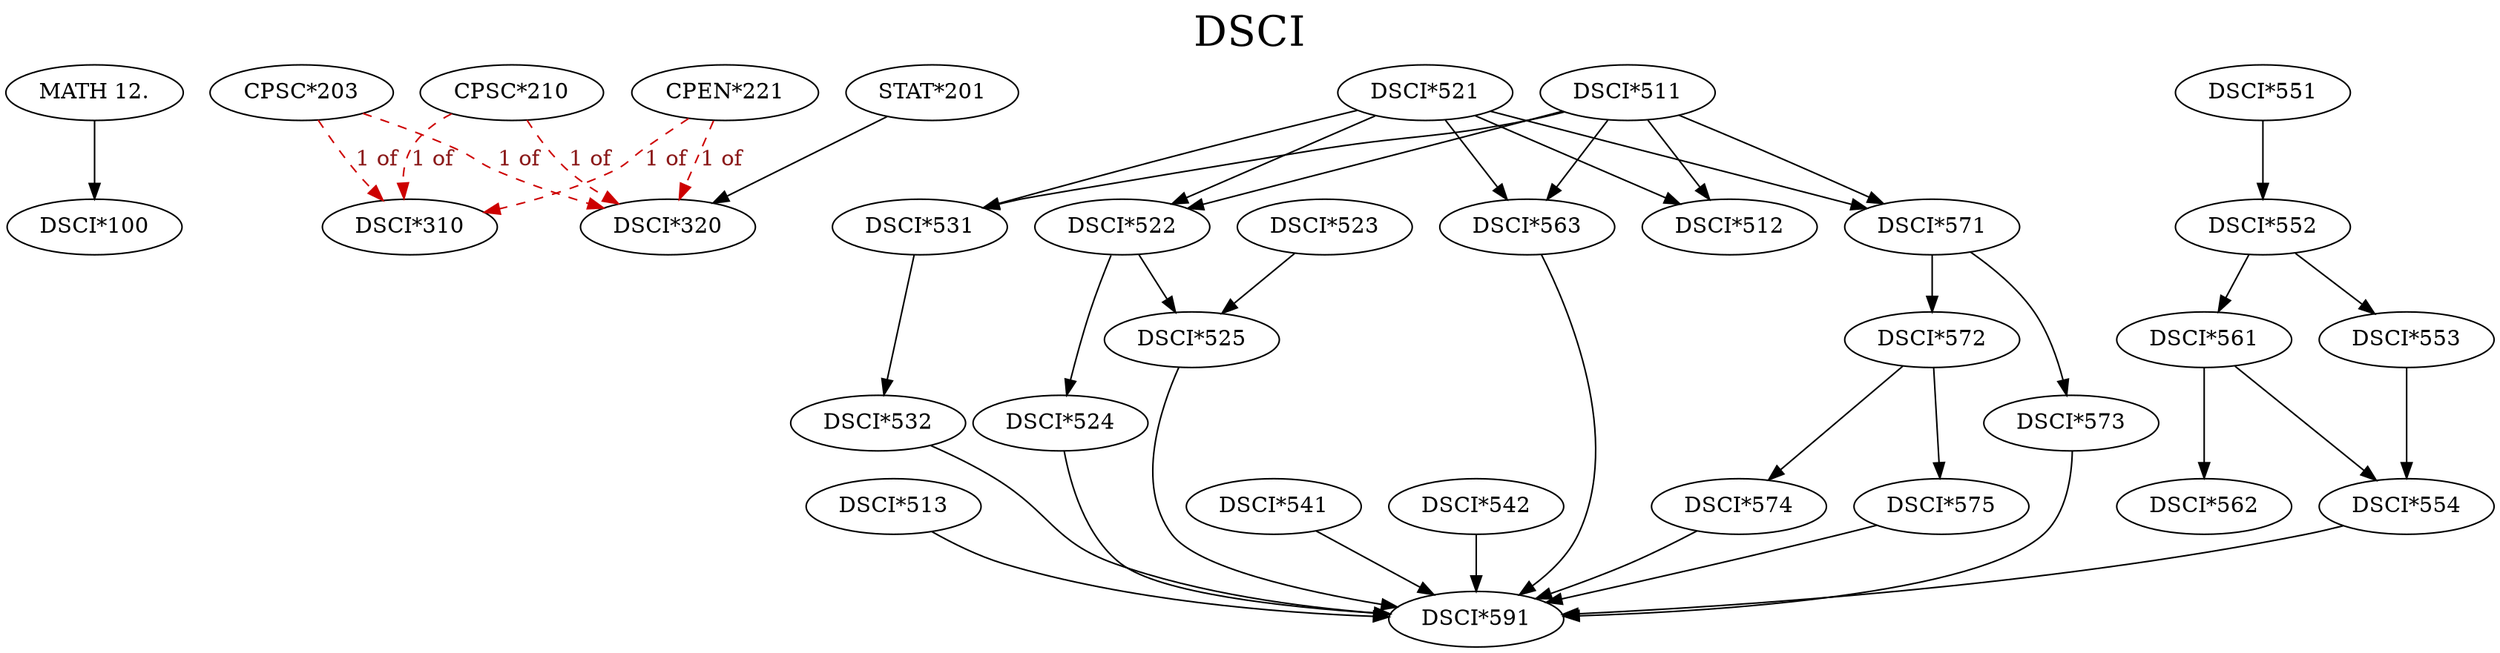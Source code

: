digraph DSCI {
labelloc = "t";
label = "DSCI"
fontsize = 27;
"MATH 12." -> "DSCI*100" [style=solid]
"CPSC*203" -> "DSCI*310" [style=dashed] [label="1 of", fontcolor=firebrick4] [color=red3]
"CPSC*210" -> "DSCI*310" [style=dashed] [label="1 of", fontcolor=firebrick4] [color=red3]
"CPEN*221" -> "DSCI*310" [style=dashed] [label="1 of", fontcolor=firebrick4] [color=red3]
"STAT*201" -> "DSCI*320" [style=solid]
"CPSC*203" -> "DSCI*320" [style=dashed] [label="1 of", fontcolor=firebrick4] [color=red3]
"CPSC*210" -> "DSCI*320" [style=dashed] [label="1 of", fontcolor=firebrick4] [color=red3]
"CPEN*221" -> "DSCI*320" [style=dashed] [label="1 of", fontcolor=firebrick4] [color=red3]
"DSCI*511"
"DSCI*511" -> "DSCI*512"
"DSCI*521" -> "DSCI*512"
"DSCI*513"
"DSCI*511" -> "DSCI*522"
"DSCI*521" -> "DSCI*522"
"DSCI*523"
"DSCI*522" -> "DSCI*524" [style=solid]
"DSCI*522" -> "DSCI*525"
"DSCI*523" -> "DSCI*525"
"DSCI*511" -> "DSCI*531"
"DSCI*521" -> "DSCI*531"
"DSCI*531" -> "DSCI*532" [style=solid]
"DSCI*541"
"DSCI*542"
"DSCI*551"
"DSCI*551" -> "DSCI*552" [style=solid]
"DSCI*552" -> "DSCI*553" [style=solid]
"DSCI*553" -> "DSCI*554"
"DSCI*561" -> "DSCI*554"
"DSCI*552" -> "DSCI*561" [style=solid]
"DSCI*561" -> "DSCI*562" [style=solid]
"DSCI*511" -> "DSCI*563"
"DSCI*521" -> "DSCI*563"
"DSCI*511" -> "DSCI*571"
"DSCI*521" -> "DSCI*571"
"DSCI*571" -> "DSCI*572" [style=solid]
"DSCI*571" -> "DSCI*573" [style=solid]
"DSCI*572" -> "DSCI*574" [style=solid]
"DSCI*572" -> "DSCI*575" [style=solid]
"DSCI*513" -> "DSCI*591"
"DSCI*524" -> "DSCI*591"
"DSCI*525" -> "DSCI*591"
"DSCI*532" -> "DSCI*591"
"DSCI*541" -> "DSCI*591"
"DSCI*542" -> "DSCI*591"
"DSCI*554" -> "DSCI*591"
"DSCI*563" -> "DSCI*591"
"DSCI*573" -> "DSCI*591"
"DSCI*574" -> "DSCI*591"
"DSCI*575" -> "DSCI*591"
}
